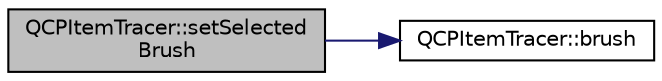 digraph "QCPItemTracer::setSelectedBrush"
{
 // LATEX_PDF_SIZE
  edge [fontname="Helvetica",fontsize="10",labelfontname="Helvetica",labelfontsize="10"];
  node [fontname="Helvetica",fontsize="10",shape=record];
  rankdir="LR";
  Node1 [label="QCPItemTracer::setSelected\lBrush",height=0.2,width=0.4,color="black", fillcolor="grey75", style="filled", fontcolor="black",tooltip=" "];
  Node1 -> Node2 [color="midnightblue",fontsize="10",style="solid",fontname="Helvetica"];
  Node2 [label="QCPItemTracer::brush",height=0.2,width=0.4,color="black", fillcolor="white", style="filled",URL="$classQCPItemTracer.html#a6dd4660e70f58bb00390bcda56be568d",tooltip=" "];
}
